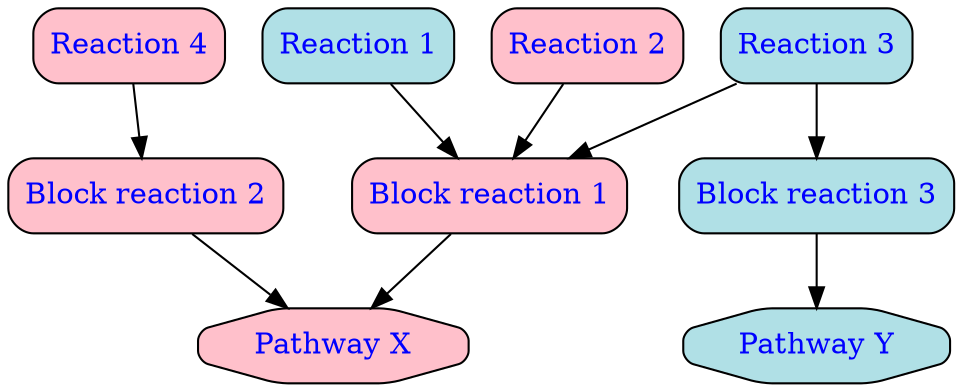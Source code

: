 digraph test {
  node[shape="box" style="filled, rounded" fontcolor=blue ]
    test_bk0 [ id="Pathway X" label="Pathway X" shape="octagon" fillcolor="pink" ];
    test_bk01 [ id="Block reaction 1" label="Block reaction 1" fillcolor="pink" ];
    test_bk01 -> test_bk0
    test_bk012 [ id="Reaction 1" label="Reaction 1" fillcolor="Powderblue" ];
    test_bk012 -> test_bk01
    test_bk02 [ id="Block reaction 2" label="Block reaction 2" fillcolor="pink" ];
    test_bk02 -> test_bk0
    test_bk011 [ id="Reaction 2" label="Reaction 2" fillcolor="pink" ];
    test_bk011 -> test_bk01
    test_bk013 [ id="Reaction 3" label="Reaction 3" fillcolor="Powderblue" ];
    test_bk013 -> test_bk01
    test_bk031 [ id="Reaction 4" label="Reaction 4" fillcolor="pink" ];
    test_bk031 -> test_bk02
    test_bk1 [ id="Pathway Y" label="Pathway Y" shape="octagon" fillcolor="Powderblue" ];
    test_bk11 [ id="Block reaction 3" label="Block reaction 3" fillcolor="Powderblue" ];
    test_bk11 -> test_bk1
    test_bk013 -> test_bk11
    
}
